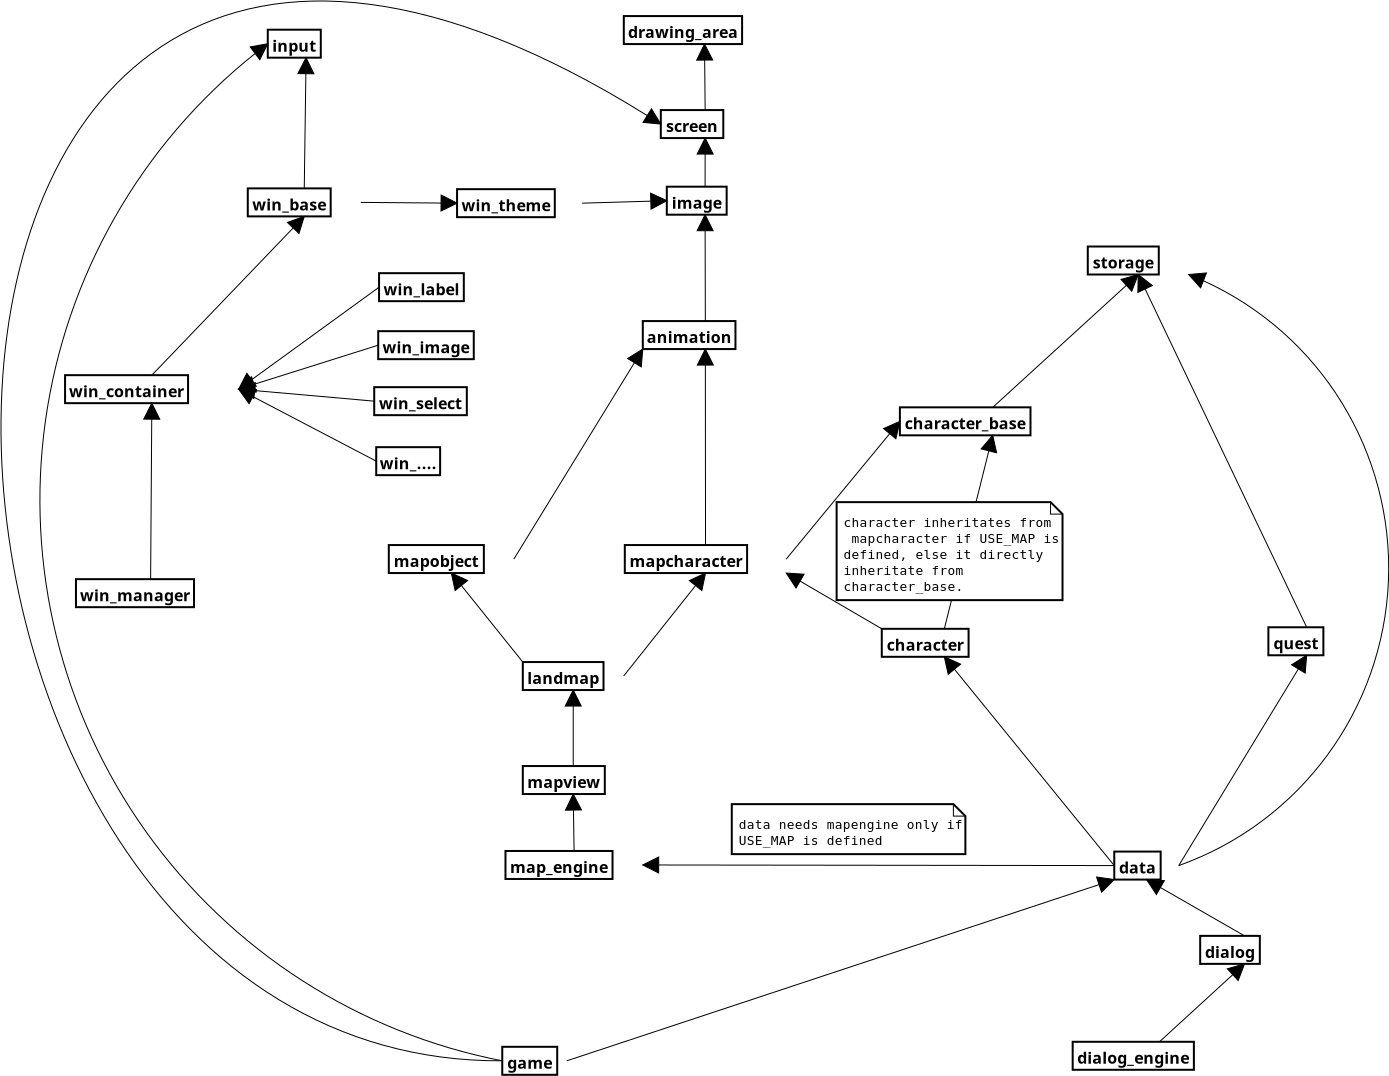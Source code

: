 <?xml version="1.0"?>
<diagram xmlns:dia="http://www.lysator.liu.se/~alla/dia/">
  <diagramdata>
    <attribute name="background">
      <color val="#ffffff"/>
    </attribute>
    <attribute name="paper">
      <composite type="paper">
        <attribute name="name">
          <string>#A4#</string>
        </attribute>
        <attribute name="tmargin">
          <real val="2.82"/>
        </attribute>
        <attribute name="bmargin">
          <real val="2.82"/>
        </attribute>
        <attribute name="lmargin">
          <real val="2.82"/>
        </attribute>
        <attribute name="rmargin">
          <real val="2.82"/>
        </attribute>
        <attribute name="is_portrait">
          <boolean val="true"/>
        </attribute>
        <attribute name="scaling">
          <real val="1"/>
        </attribute>
        <attribute name="fitto">
          <boolean val="false"/>
        </attribute>
      </composite>
    </attribute>
    <attribute name="grid">
      <composite type="grid">
        <attribute name="width_x">
          <real val="1"/>
        </attribute>
        <attribute name="width_y">
          <real val="1"/>
        </attribute>
        <attribute name="visible_x">
          <int val="1"/>
        </attribute>
        <attribute name="visible_y">
          <int val="1"/>
        </attribute>
      </composite>
    </attribute>
    <attribute name="guides">
      <composite type="guides">
        <attribute name="hguides"/>
        <attribute name="vguides"/>
      </composite>
    </attribute>
  </diagramdata>
  <layer name="Background" visible="true">
    <object type="UML - Class" version="0" id="O0">
      <attribute name="obj_pos">
        <point val="12.65,-20"/>
      </attribute>
      <attribute name="obj_bb">
        <rectangle val="12.6,-20.05;16.53,-18.55"/>
      </attribute>
      <attribute name="elem_corner">
        <point val="12.65,-20"/>
      </attribute>
      <attribute name="elem_width">
        <real val="3.83"/>
      </attribute>
      <attribute name="elem_height">
        <real val="1.4"/>
      </attribute>
      <attribute name="name">
        <string>#image#</string>
      </attribute>
      <attribute name="stereotype">
        <string/>
      </attribute>
      <attribute name="abstract">
        <boolean val="false"/>
      </attribute>
      <attribute name="suppress_attributes">
        <boolean val="false"/>
      </attribute>
      <attribute name="suppress_operations">
        <boolean val="false"/>
      </attribute>
      <attribute name="visible_attributes">
        <boolean val="false"/>
      </attribute>
      <attribute name="visible_operations">
        <boolean val="false"/>
      </attribute>
      <attribute name="attributes"/>
      <attribute name="operations"/>
      <attribute name="template">
        <boolean val="false"/>
      </attribute>
      <attribute name="templates"/>
    </object>
    <object type="UML - Class" version="0" id="O1">
      <attribute name="obj_pos">
        <point val="10.5,-28.531"/>
      </attribute>
      <attribute name="obj_bb">
        <rectangle val="10.45,-28.581;18.622,-27.081"/>
      </attribute>
      <attribute name="elem_corner">
        <point val="10.5,-28.531"/>
      </attribute>
      <attribute name="elem_width">
        <real val="8.072"/>
      </attribute>
      <attribute name="elem_height">
        <real val="1.4"/>
      </attribute>
      <attribute name="name">
        <string>#drawing_area#</string>
      </attribute>
      <attribute name="stereotype">
        <string/>
      </attribute>
      <attribute name="abstract">
        <boolean val="false"/>
      </attribute>
      <attribute name="suppress_attributes">
        <boolean val="false"/>
      </attribute>
      <attribute name="suppress_operations">
        <boolean val="false"/>
      </attribute>
      <attribute name="visible_attributes">
        <boolean val="false"/>
      </attribute>
      <attribute name="visible_operations">
        <boolean val="false"/>
      </attribute>
      <attribute name="attributes"/>
      <attribute name="operations"/>
      <attribute name="template">
        <boolean val="false"/>
      </attribute>
      <attribute name="templates"/>
    </object>
    <object type="UML - Class" version="0" id="O2">
      <attribute name="obj_pos">
        <point val="12.35,-23.831"/>
      </attribute>
      <attribute name="obj_bb">
        <rectangle val="12.3,-23.881;16.836,-22.381"/>
      </attribute>
      <attribute name="elem_corner">
        <point val="12.35,-23.831"/>
      </attribute>
      <attribute name="elem_width">
        <real val="4.436"/>
      </attribute>
      <attribute name="elem_height">
        <real val="1.4"/>
      </attribute>
      <attribute name="name">
        <string>#screen#</string>
      </attribute>
      <attribute name="stereotype">
        <string/>
      </attribute>
      <attribute name="abstract">
        <boolean val="false"/>
      </attribute>
      <attribute name="suppress_attributes">
        <boolean val="false"/>
      </attribute>
      <attribute name="suppress_operations">
        <boolean val="false"/>
      </attribute>
      <attribute name="visible_attributes">
        <boolean val="false"/>
      </attribute>
      <attribute name="visible_operations">
        <boolean val="false"/>
      </attribute>
      <attribute name="attributes"/>
      <attribute name="operations"/>
      <attribute name="template">
        <boolean val="false"/>
      </attribute>
      <attribute name="templates"/>
    </object>
    <object type="UML - Class" version="0" id="O3">
      <attribute name="obj_pos">
        <point val="11.45,-13.281"/>
      </attribute>
      <attribute name="obj_bb">
        <rectangle val="11.4,-13.331;17.754,-11.831"/>
      </attribute>
      <attribute name="elem_corner">
        <point val="11.45,-13.281"/>
      </attribute>
      <attribute name="elem_width">
        <real val="6.254"/>
      </attribute>
      <attribute name="elem_height">
        <real val="1.4"/>
      </attribute>
      <attribute name="name">
        <string>#animation#</string>
      </attribute>
      <attribute name="stereotype">
        <string/>
      </attribute>
      <attribute name="abstract">
        <boolean val="false"/>
      </attribute>
      <attribute name="suppress_attributes">
        <boolean val="false"/>
      </attribute>
      <attribute name="suppress_operations">
        <boolean val="false"/>
      </attribute>
      <attribute name="visible_attributes">
        <boolean val="false"/>
      </attribute>
      <attribute name="visible_operations">
        <boolean val="false"/>
      </attribute>
      <attribute name="attributes"/>
      <attribute name="operations"/>
      <attribute name="template">
        <boolean val="false"/>
      </attribute>
      <attribute name="templates"/>
    </object>
    <object type="UML - Class" version="0" id="O4">
      <attribute name="obj_pos">
        <point val="-1.25,-2.082"/>
      </attribute>
      <attribute name="obj_bb">
        <rectangle val="-1.3,-2.132;5.054,-0.632"/>
      </attribute>
      <attribute name="elem_corner">
        <point val="-1.25,-2.082"/>
      </attribute>
      <attribute name="elem_width">
        <real val="6.254"/>
      </attribute>
      <attribute name="elem_height">
        <real val="1.4"/>
      </attribute>
      <attribute name="name">
        <string>#mapobject#</string>
      </attribute>
      <attribute name="stereotype">
        <string/>
      </attribute>
      <attribute name="abstract">
        <boolean val="false"/>
      </attribute>
      <attribute name="suppress_attributes">
        <boolean val="true"/>
      </attribute>
      <attribute name="suppress_operations">
        <boolean val="true"/>
      </attribute>
      <attribute name="visible_attributes">
        <boolean val="false"/>
      </attribute>
      <attribute name="visible_operations">
        <boolean val="false"/>
      </attribute>
      <attribute name="attributes"/>
      <attribute name="operations"/>
      <attribute name="template">
        <boolean val="false"/>
      </attribute>
      <attribute name="templates"/>
    </object>
    <object type="UML - Class" version="0" id="O5">
      <attribute name="obj_pos">
        <point val="10.55,-2.082"/>
      </attribute>
      <attribute name="obj_bb">
        <rectangle val="10.5,-2.132;18.672,-0.632"/>
      </attribute>
      <attribute name="elem_corner">
        <point val="10.55,-2.082"/>
      </attribute>
      <attribute name="elem_width">
        <real val="8.072"/>
      </attribute>
      <attribute name="elem_height">
        <real val="1.4"/>
      </attribute>
      <attribute name="name">
        <string>#mapcharacter#</string>
      </attribute>
      <attribute name="stereotype">
        <string/>
      </attribute>
      <attribute name="abstract">
        <boolean val="false"/>
      </attribute>
      <attribute name="suppress_attributes">
        <boolean val="true"/>
      </attribute>
      <attribute name="suppress_operations">
        <boolean val="true"/>
      </attribute>
      <attribute name="visible_attributes">
        <boolean val="false"/>
      </attribute>
      <attribute name="visible_operations">
        <boolean val="false"/>
      </attribute>
      <attribute name="attributes"/>
      <attribute name="operations"/>
      <attribute name="template">
        <boolean val="false"/>
      </attribute>
      <attribute name="templates"/>
    </object>
    <object type="UML - Class" version="0" id="O6">
      <attribute name="obj_pos">
        <point val="5.45,3.768"/>
      </attribute>
      <attribute name="obj_bb">
        <rectangle val="5.4,3.718;10.542,5.218"/>
      </attribute>
      <attribute name="elem_corner">
        <point val="5.45,3.768"/>
      </attribute>
      <attribute name="elem_width">
        <real val="5.042"/>
      </attribute>
      <attribute name="elem_height">
        <real val="1.4"/>
      </attribute>
      <attribute name="name">
        <string>#landmap#</string>
      </attribute>
      <attribute name="stereotype">
        <string/>
      </attribute>
      <attribute name="abstract">
        <boolean val="false"/>
      </attribute>
      <attribute name="suppress_attributes">
        <boolean val="false"/>
      </attribute>
      <attribute name="suppress_operations">
        <boolean val="false"/>
      </attribute>
      <attribute name="visible_attributes">
        <boolean val="false"/>
      </attribute>
      <attribute name="visible_operations">
        <boolean val="false"/>
      </attribute>
      <attribute name="attributes"/>
      <attribute name="operations"/>
      <attribute name="template">
        <boolean val="false"/>
      </attribute>
      <attribute name="templates"/>
    </object>
    <object type="UML - Class" version="0" id="O7">
      <attribute name="obj_pos">
        <point val="5.45,8.968"/>
      </attribute>
      <attribute name="obj_bb">
        <rectangle val="5.4,8.918;10.542,10.418"/>
      </attribute>
      <attribute name="elem_corner">
        <point val="5.45,8.968"/>
      </attribute>
      <attribute name="elem_width">
        <real val="5.042"/>
      </attribute>
      <attribute name="elem_height">
        <real val="1.4"/>
      </attribute>
      <attribute name="name">
        <string>#mapview#</string>
      </attribute>
      <attribute name="stereotype">
        <string/>
      </attribute>
      <attribute name="abstract">
        <boolean val="false"/>
      </attribute>
      <attribute name="suppress_attributes">
        <boolean val="false"/>
      </attribute>
      <attribute name="suppress_operations">
        <boolean val="false"/>
      </attribute>
      <attribute name="visible_attributes">
        <boolean val="false"/>
      </attribute>
      <attribute name="visible_operations">
        <boolean val="false"/>
      </attribute>
      <attribute name="attributes"/>
      <attribute name="operations"/>
      <attribute name="template">
        <boolean val="false"/>
      </attribute>
      <attribute name="templates"/>
    </object>
    <object type="UML - Class" version="0" id="O8">
      <attribute name="obj_pos">
        <point val="24.304,-8.968"/>
      </attribute>
      <attribute name="obj_bb">
        <rectangle val="24.254,-9.018;33.638,-7.518"/>
      </attribute>
      <attribute name="elem_corner">
        <point val="24.304,-8.968"/>
      </attribute>
      <attribute name="elem_width">
        <real val="9.284"/>
      </attribute>
      <attribute name="elem_height">
        <real val="1.4"/>
      </attribute>
      <attribute name="name">
        <string>#character_base#</string>
      </attribute>
      <attribute name="stereotype">
        <string/>
      </attribute>
      <attribute name="abstract">
        <boolean val="false"/>
      </attribute>
      <attribute name="suppress_attributes">
        <boolean val="false"/>
      </attribute>
      <attribute name="suppress_operations">
        <boolean val="false"/>
      </attribute>
      <attribute name="visible_attributes">
        <boolean val="false"/>
      </attribute>
      <attribute name="visible_operations">
        <boolean val="false"/>
      </attribute>
      <attribute name="attributes"/>
      <attribute name="operations"/>
      <attribute name="template">
        <boolean val="false"/>
      </attribute>
      <attribute name="templates"/>
    </object>
    <object type="Standard - Line" version="0" id="O9">
      <attribute name="obj_pos">
        <point val="14.568,-23.831"/>
      </attribute>
      <attribute name="obj_bb">
        <rectangle val="13.736,-27.931;15.368,-23.031"/>
      </attribute>
      <attribute name="conn_endpoints">
        <point val="14.568,-23.831"/>
        <point val="14.536,-27.131"/>
      </attribute>
      <attribute name="numcp">
        <int val="1"/>
      </attribute>
      <attribute name="line_width">
        <real val="0"/>
      </attribute>
      <attribute name="end_arrow">
        <enum val="3"/>
      </attribute>
      <attribute name="end_arrow_length">
        <real val="0.8"/>
      </attribute>
      <attribute name="end_arrow_width">
        <real val="0.8"/>
      </attribute>
      <connections>
        <connection handle="0" to="O2" connection="1"/>
        <connection handle="1" to="O1" connection="6"/>
      </connections>
    </object>
    <object type="Standard - Line" version="0" id="O10">
      <attribute name="obj_pos">
        <point val="14.565,-20"/>
      </attribute>
      <attribute name="obj_bb">
        <rectangle val="13.765,-23.231;15.368,-19.2"/>
      </attribute>
      <attribute name="conn_endpoints">
        <point val="14.565,-20"/>
        <point val="14.568,-22.431"/>
      </attribute>
      <attribute name="numcp">
        <int val="1"/>
      </attribute>
      <attribute name="line_width">
        <real val="0"/>
      </attribute>
      <attribute name="end_arrow">
        <enum val="3"/>
      </attribute>
      <attribute name="end_arrow_length">
        <real val="0.8"/>
      </attribute>
      <attribute name="end_arrow_width">
        <real val="0.8"/>
      </attribute>
      <connections>
        <connection handle="0" to="O0" connection="1"/>
        <connection handle="1" to="O2" connection="6"/>
      </connections>
    </object>
    <object type="Standard - Line" version="0" id="O11">
      <attribute name="obj_pos">
        <point val="14.577,-13.281"/>
      </attribute>
      <attribute name="obj_bb">
        <rectangle val="13.765,-19.4;15.377,-12.481"/>
      </attribute>
      <attribute name="conn_endpoints">
        <point val="14.577,-13.281"/>
        <point val="14.565,-18.6"/>
      </attribute>
      <attribute name="numcp">
        <int val="1"/>
      </attribute>
      <attribute name="line_width">
        <real val="0"/>
      </attribute>
      <attribute name="end_arrow">
        <enum val="3"/>
      </attribute>
      <attribute name="end_arrow_length">
        <real val="0.8"/>
      </attribute>
      <attribute name="end_arrow_width">
        <real val="0.8"/>
      </attribute>
      <connections>
        <connection handle="0" to="O3" connection="1"/>
        <connection handle="1" to="O0" connection="6"/>
      </connections>
    </object>
    <object type="Standard - Line" version="0" id="O12">
      <attribute name="obj_pos">
        <point val="5.004,-1.382"/>
      </attribute>
      <attribute name="obj_bb">
        <rectangle val="4.204,-12.681;12.25,-0.582"/>
      </attribute>
      <attribute name="conn_endpoints">
        <point val="5.004,-1.382"/>
        <point val="11.45,-11.881"/>
      </attribute>
      <attribute name="numcp">
        <int val="1"/>
      </attribute>
      <attribute name="line_width">
        <real val="0"/>
      </attribute>
      <attribute name="end_arrow">
        <enum val="3"/>
      </attribute>
      <attribute name="end_arrow_length">
        <real val="0.8"/>
      </attribute>
      <attribute name="end_arrow_width">
        <real val="0.8"/>
      </attribute>
      <connections>
        <connection handle="0" to="O4" connection="4"/>
        <connection handle="1" to="O3" connection="5"/>
      </connections>
    </object>
    <object type="Standard - Line" version="0" id="O13">
      <attribute name="obj_pos">
        <point val="14.586,-2.082"/>
      </attribute>
      <attribute name="obj_bb">
        <rectangle val="13.777,-12.681;15.386,-1.282"/>
      </attribute>
      <attribute name="conn_endpoints">
        <point val="14.586,-2.082"/>
        <point val="14.577,-11.881"/>
      </attribute>
      <attribute name="numcp">
        <int val="1"/>
      </attribute>
      <attribute name="line_width">
        <real val="0"/>
      </attribute>
      <attribute name="end_arrow">
        <enum val="3"/>
      </attribute>
      <attribute name="end_arrow_length">
        <real val="0.8"/>
      </attribute>
      <attribute name="end_arrow_width">
        <real val="0.8"/>
      </attribute>
      <connections>
        <connection handle="0" to="O5" connection="1"/>
        <connection handle="1" to="O3" connection="6"/>
      </connections>
    </object>
    <object type="Standard - Line" version="0" id="O14">
      <attribute name="obj_pos">
        <point val="5.45,3.768"/>
      </attribute>
      <attribute name="obj_bb">
        <rectangle val="1.077,-1.482;6.25,4.568"/>
      </attribute>
      <attribute name="conn_endpoints">
        <point val="5.45,3.768"/>
        <point val="1.877,-0.682"/>
      </attribute>
      <attribute name="numcp">
        <int val="1"/>
      </attribute>
      <attribute name="line_width">
        <real val="0"/>
      </attribute>
      <attribute name="end_arrow">
        <enum val="3"/>
      </attribute>
      <attribute name="end_arrow_length">
        <real val="0.8"/>
      </attribute>
      <attribute name="end_arrow_width">
        <real val="0.8"/>
      </attribute>
      <connections>
        <connection handle="0" to="O6" connection="0"/>
        <connection handle="1" to="O4" connection="6"/>
      </connections>
    </object>
    <object type="Standard - Line" version="0" id="O15">
      <attribute name="obj_pos">
        <point val="18.622,-1.382"/>
      </attribute>
      <attribute name="obj_bb">
        <rectangle val="17.822,-9.068;25.104,-0.582"/>
      </attribute>
      <attribute name="conn_endpoints">
        <point val="18.622,-1.382"/>
        <point val="24.304,-8.268"/>
      </attribute>
      <attribute name="numcp">
        <int val="1"/>
      </attribute>
      <attribute name="line_width">
        <real val="0"/>
      </attribute>
      <attribute name="end_arrow">
        <enum val="3"/>
      </attribute>
      <attribute name="end_arrow_length">
        <real val="0.8"/>
      </attribute>
      <attribute name="end_arrow_width">
        <real val="0.8"/>
      </attribute>
      <connections>
        <connection handle="0" to="O5" connection="4"/>
        <connection handle="1" to="O8" connection="3"/>
      </connections>
    </object>
    <object type="Standard - Line" version="0" id="O16">
      <attribute name="obj_pos">
        <point val="10.492,4.468"/>
      </attribute>
      <attribute name="obj_bb">
        <rectangle val="9.692,-1.482;15.386,5.268"/>
      </attribute>
      <attribute name="conn_endpoints">
        <point val="10.492,4.468"/>
        <point val="14.586,-0.682"/>
      </attribute>
      <attribute name="numcp">
        <int val="1"/>
      </attribute>
      <attribute name="line_width">
        <real val="0"/>
      </attribute>
      <attribute name="end_arrow">
        <enum val="3"/>
      </attribute>
      <attribute name="end_arrow_length">
        <real val="0.8"/>
      </attribute>
      <attribute name="end_arrow_width">
        <real val="0.8"/>
      </attribute>
      <connections>
        <connection handle="0" to="O6" connection="4"/>
        <connection handle="1" to="O5" connection="6"/>
      </connections>
    </object>
    <object type="Standard - Line" version="0" id="O17">
      <attribute name="obj_pos">
        <point val="7.971,8.968"/>
      </attribute>
      <attribute name="obj_bb">
        <rectangle val="7.171,4.368;8.771,9.768"/>
      </attribute>
      <attribute name="conn_endpoints">
        <point val="7.971,8.968"/>
        <point val="7.971,5.168"/>
      </attribute>
      <attribute name="numcp">
        <int val="1"/>
      </attribute>
      <attribute name="line_width">
        <real val="0"/>
      </attribute>
      <attribute name="end_arrow">
        <enum val="3"/>
      </attribute>
      <attribute name="end_arrow_length">
        <real val="0.8"/>
      </attribute>
      <attribute name="end_arrow_width">
        <real val="0.8"/>
      </attribute>
      <connections>
        <connection handle="0" to="O7" connection="1"/>
        <connection handle="1" to="O6" connection="6"/>
      </connections>
    </object>
    <object type="UML - Class" version="0" id="O18">
      <attribute name="obj_pos">
        <point val="23.399,2.106"/>
      </attribute>
      <attribute name="obj_bb">
        <rectangle val="23.349,2.056;29.703,3.556"/>
      </attribute>
      <attribute name="elem_corner">
        <point val="23.399,2.106"/>
      </attribute>
      <attribute name="elem_width">
        <real val="6.254"/>
      </attribute>
      <attribute name="elem_height">
        <real val="1.4"/>
      </attribute>
      <attribute name="name">
        <string>#character#</string>
      </attribute>
      <attribute name="stereotype">
        <string/>
      </attribute>
      <attribute name="abstract">
        <boolean val="false"/>
      </attribute>
      <attribute name="suppress_attributes">
        <boolean val="false"/>
      </attribute>
      <attribute name="suppress_operations">
        <boolean val="false"/>
      </attribute>
      <attribute name="visible_attributes">
        <boolean val="false"/>
      </attribute>
      <attribute name="visible_operations">
        <boolean val="false"/>
      </attribute>
      <attribute name="attributes"/>
      <attribute name="operations"/>
      <attribute name="template">
        <boolean val="false"/>
      </attribute>
      <attribute name="templates"/>
    </object>
    <object type="Standard - Line" version="0" id="O19">
      <attribute name="obj_pos">
        <point val="23.399,2.106"/>
      </attribute>
      <attribute name="obj_bb">
        <rectangle val="17.822,-1.482;24.199,2.906"/>
      </attribute>
      <attribute name="conn_endpoints">
        <point val="23.399,2.106"/>
        <point val="18.622,-0.682"/>
      </attribute>
      <attribute name="numcp">
        <int val="1"/>
      </attribute>
      <attribute name="line_width">
        <real val="0"/>
      </attribute>
      <attribute name="end_arrow">
        <enum val="3"/>
      </attribute>
      <attribute name="end_arrow_length">
        <real val="0.8"/>
      </attribute>
      <attribute name="end_arrow_width">
        <real val="0.8"/>
      </attribute>
      <connections>
        <connection handle="0" to="O18" connection="0"/>
        <connection handle="1" to="O5" connection="7"/>
      </connections>
    </object>
    <object type="UML - Class" version="0" id="O20">
      <attribute name="obj_pos">
        <point val="33.699,-17.009"/>
      </attribute>
      <attribute name="obj_bb">
        <rectangle val="33.649,-17.058;38.791,-15.559"/>
      </attribute>
      <attribute name="elem_corner">
        <point val="33.699,-17.009"/>
      </attribute>
      <attribute name="elem_width">
        <real val="5.042"/>
      </attribute>
      <attribute name="elem_height">
        <real val="1.4"/>
      </attribute>
      <attribute name="name">
        <string>#storage#</string>
      </attribute>
      <attribute name="stereotype">
        <string/>
      </attribute>
      <attribute name="abstract">
        <boolean val="false"/>
      </attribute>
      <attribute name="suppress_attributes">
        <boolean val="false"/>
      </attribute>
      <attribute name="suppress_operations">
        <boolean val="false"/>
      </attribute>
      <attribute name="visible_attributes">
        <boolean val="false"/>
      </attribute>
      <attribute name="visible_operations">
        <boolean val="false"/>
      </attribute>
      <attribute name="attributes"/>
      <attribute name="operations"/>
      <attribute name="template">
        <boolean val="false"/>
      </attribute>
      <attribute name="templates"/>
    </object>
    <object type="Standard - Line" version="0" id="O21">
      <attribute name="obj_pos">
        <point val="28.946,-8.968"/>
      </attribute>
      <attribute name="obj_bb">
        <rectangle val="28.146,-16.409;37.02,-8.168"/>
      </attribute>
      <attribute name="conn_endpoints">
        <point val="28.946,-8.968"/>
        <point val="36.22,-15.608"/>
      </attribute>
      <attribute name="numcp">
        <int val="1"/>
      </attribute>
      <attribute name="line_width">
        <real val="0"/>
      </attribute>
      <attribute name="end_arrow">
        <enum val="3"/>
      </attribute>
      <attribute name="end_arrow_length">
        <real val="0.8"/>
      </attribute>
      <attribute name="end_arrow_width">
        <real val="0.8"/>
      </attribute>
      <connections>
        <connection handle="0" to="O8" connection="1"/>
        <connection handle="1" to="O20" connection="6"/>
      </connections>
    </object>
    <object type="UML - Class" version="0" id="O22">
      <attribute name="obj_pos">
        <point val="-8.301,-19.915"/>
      </attribute>
      <attribute name="obj_bb">
        <rectangle val="-8.351,-19.965;-2.603,-18.465"/>
      </attribute>
      <attribute name="elem_corner">
        <point val="-8.301,-19.915"/>
      </attribute>
      <attribute name="elem_width">
        <real val="5.648"/>
      </attribute>
      <attribute name="elem_height">
        <real val="1.4"/>
      </attribute>
      <attribute name="name">
        <string>#win_base#</string>
      </attribute>
      <attribute name="stereotype">
        <string/>
      </attribute>
      <attribute name="abstract">
        <boolean val="false"/>
      </attribute>
      <attribute name="suppress_attributes">
        <boolean val="false"/>
      </attribute>
      <attribute name="suppress_operations">
        <boolean val="false"/>
      </attribute>
      <attribute name="visible_attributes">
        <boolean val="false"/>
      </attribute>
      <attribute name="visible_operations">
        <boolean val="false"/>
      </attribute>
      <attribute name="attributes"/>
      <attribute name="operations"/>
      <attribute name="template">
        <boolean val="false"/>
      </attribute>
      <attribute name="templates"/>
    </object>
    <object type="Standard - Line" version="0" id="O23">
      <attribute name="obj_pos">
        <point val="-2.653,-19.215"/>
      </attribute>
      <attribute name="obj_bb">
        <rectangle val="-3.453,-20.015;2.963,-18.376"/>
      </attribute>
      <attribute name="conn_endpoints">
        <point val="-2.653,-19.215"/>
        <point val="2.163,-19.176"/>
      </attribute>
      <attribute name="numcp">
        <int val="1"/>
      </attribute>
      <attribute name="line_width">
        <real val="0"/>
      </attribute>
      <attribute name="end_arrow">
        <enum val="3"/>
      </attribute>
      <attribute name="end_arrow_length">
        <real val="0.8"/>
      </attribute>
      <attribute name="end_arrow_width">
        <real val="0.8"/>
      </attribute>
      <connections>
        <connection handle="0" to="O22" connection="4"/>
        <connection handle="1" to="O26" connection="3"/>
      </connections>
    </object>
    <object type="UML - Class" version="0" id="O24">
      <attribute name="obj_pos">
        <point val="-7.301,-27.85"/>
      </attribute>
      <attribute name="obj_bb">
        <rectangle val="-7.351,-27.9;-3.421,-26.4"/>
      </attribute>
      <attribute name="elem_corner">
        <point val="-7.301,-27.85"/>
      </attribute>
      <attribute name="elem_width">
        <real val="3.83"/>
      </attribute>
      <attribute name="elem_height">
        <real val="1.4"/>
      </attribute>
      <attribute name="name">
        <string>#input#</string>
      </attribute>
      <attribute name="stereotype">
        <string/>
      </attribute>
      <attribute name="abstract">
        <boolean val="false"/>
      </attribute>
      <attribute name="suppress_attributes">
        <boolean val="false"/>
      </attribute>
      <attribute name="suppress_operations">
        <boolean val="false"/>
      </attribute>
      <attribute name="visible_attributes">
        <boolean val="false"/>
      </attribute>
      <attribute name="visible_operations">
        <boolean val="false"/>
      </attribute>
      <attribute name="attributes"/>
      <attribute name="operations"/>
      <attribute name="template">
        <boolean val="false"/>
      </attribute>
      <attribute name="templates"/>
    </object>
    <object type="Standard - Line" version="0" id="O25">
      <attribute name="obj_pos">
        <point val="-5.477,-19.915"/>
      </attribute>
      <attribute name="obj_bb">
        <rectangle val="-6.277,-27.25;-4.586,-19.115"/>
      </attribute>
      <attribute name="conn_endpoints">
        <point val="-5.477,-19.915"/>
        <point val="-5.386,-26.45"/>
      </attribute>
      <attribute name="numcp">
        <int val="1"/>
      </attribute>
      <attribute name="line_width">
        <real val="0"/>
      </attribute>
      <attribute name="end_arrow">
        <enum val="3"/>
      </attribute>
      <attribute name="end_arrow_length">
        <real val="0.8"/>
      </attribute>
      <attribute name="end_arrow_width">
        <real val="0.8"/>
      </attribute>
      <connections>
        <connection handle="0" to="O22" connection="1"/>
        <connection handle="1" to="O24" connection="6"/>
      </connections>
    </object>
    <object type="UML - Class" version="0" id="O26">
      <attribute name="obj_pos">
        <point val="2.163,-19.876"/>
      </attribute>
      <attribute name="obj_bb">
        <rectangle val="2.113,-19.926;8.467,-18.426"/>
      </attribute>
      <attribute name="elem_corner">
        <point val="2.163,-19.876"/>
      </attribute>
      <attribute name="elem_width">
        <real val="6.254"/>
      </attribute>
      <attribute name="elem_height">
        <real val="1.4"/>
      </attribute>
      <attribute name="name">
        <string>#win_theme#</string>
      </attribute>
      <attribute name="stereotype">
        <string/>
      </attribute>
      <attribute name="abstract">
        <boolean val="false"/>
      </attribute>
      <attribute name="suppress_attributes">
        <boolean val="false"/>
      </attribute>
      <attribute name="suppress_operations">
        <boolean val="false"/>
      </attribute>
      <attribute name="visible_attributes">
        <boolean val="false"/>
      </attribute>
      <attribute name="visible_operations">
        <boolean val="false"/>
      </attribute>
      <attribute name="attributes"/>
      <attribute name="operations"/>
      <attribute name="template">
        <boolean val="false"/>
      </attribute>
      <attribute name="templates"/>
    </object>
    <object type="Standard - Line" version="0" id="O27">
      <attribute name="obj_pos">
        <point val="8.417,-19.176"/>
      </attribute>
      <attribute name="obj_bb">
        <rectangle val="7.617,-20.1;13.45,-18.376"/>
      </attribute>
      <attribute name="conn_endpoints">
        <point val="8.417,-19.176"/>
        <point val="12.65,-19.3"/>
      </attribute>
      <attribute name="numcp">
        <int val="1"/>
      </attribute>
      <attribute name="line_width">
        <real val="0"/>
      </attribute>
      <attribute name="end_arrow">
        <enum val="3"/>
      </attribute>
      <attribute name="end_arrow_length">
        <real val="0.8"/>
      </attribute>
      <attribute name="end_arrow_width">
        <real val="0.8"/>
      </attribute>
      <connections>
        <connection handle="0" to="O26" connection="4"/>
        <connection handle="1" to="O0" connection="3"/>
      </connections>
    </object>
    <object type="UML - Class" version="0" id="O28">
      <attribute name="obj_pos">
        <point val="-17.437,-10.576"/>
      </attribute>
      <attribute name="obj_bb">
        <rectangle val="-17.487,-10.626;-8.709,-9.126"/>
      </attribute>
      <attribute name="elem_corner">
        <point val="-17.437,-10.576"/>
      </attribute>
      <attribute name="elem_width">
        <real val="8.678"/>
      </attribute>
      <attribute name="elem_height">
        <real val="1.4"/>
      </attribute>
      <attribute name="name">
        <string>#win_container#</string>
      </attribute>
      <attribute name="stereotype">
        <string/>
      </attribute>
      <attribute name="abstract">
        <boolean val="false"/>
      </attribute>
      <attribute name="suppress_attributes">
        <boolean val="false"/>
      </attribute>
      <attribute name="suppress_operations">
        <boolean val="false"/>
      </attribute>
      <attribute name="visible_attributes">
        <boolean val="false"/>
      </attribute>
      <attribute name="visible_operations">
        <boolean val="false"/>
      </attribute>
      <attribute name="attributes"/>
      <attribute name="operations"/>
      <attribute name="template">
        <boolean val="false"/>
      </attribute>
      <attribute name="templates"/>
    </object>
    <object type="Standard - Line" version="0" id="O29">
      <attribute name="obj_pos">
        <point val="-13.098,-10.576"/>
      </attribute>
      <attribute name="obj_bb">
        <rectangle val="-13.898,-19.315;-4.677,-9.776"/>
      </attribute>
      <attribute name="conn_endpoints">
        <point val="-13.098,-10.576"/>
        <point val="-5.477,-18.515"/>
      </attribute>
      <attribute name="numcp">
        <int val="1"/>
      </attribute>
      <attribute name="line_width">
        <real val="0"/>
      </attribute>
      <attribute name="end_arrow">
        <enum val="3"/>
      </attribute>
      <attribute name="end_arrow_length">
        <real val="0.8"/>
      </attribute>
      <attribute name="end_arrow_width">
        <real val="0.8"/>
      </attribute>
      <connections>
        <connection handle="0" to="O28" connection="1"/>
        <connection handle="1" to="O22" connection="6"/>
      </connections>
    </object>
    <object type="UML - Class" version="0" id="O30">
      <attribute name="obj_pos">
        <point val="-1.737,-15.676"/>
      </attribute>
      <attribute name="obj_bb">
        <rectangle val="-1.787,-15.726;4.567,-14.226"/>
      </attribute>
      <attribute name="elem_corner">
        <point val="-1.737,-15.676"/>
      </attribute>
      <attribute name="elem_width">
        <real val="6.254"/>
      </attribute>
      <attribute name="elem_height">
        <real val="1.4"/>
      </attribute>
      <attribute name="name">
        <string>#win_label#</string>
      </attribute>
      <attribute name="stereotype">
        <string/>
      </attribute>
      <attribute name="abstract">
        <boolean val="false"/>
      </attribute>
      <attribute name="suppress_attributes">
        <boolean val="false"/>
      </attribute>
      <attribute name="suppress_operations">
        <boolean val="false"/>
      </attribute>
      <attribute name="visible_attributes">
        <boolean val="false"/>
      </attribute>
      <attribute name="visible_operations">
        <boolean val="false"/>
      </attribute>
      <attribute name="attributes"/>
      <attribute name="operations"/>
      <attribute name="template">
        <boolean val="false"/>
      </attribute>
      <attribute name="templates"/>
    </object>
    <object type="Standard - Line" version="0" id="O31">
      <attribute name="obj_pos">
        <point val="-1.737,-14.976"/>
      </attribute>
      <attribute name="obj_bb">
        <rectangle val="-9.559,-15.776;-0.937,-9.076"/>
      </attribute>
      <attribute name="conn_endpoints">
        <point val="-1.737,-14.976"/>
        <point val="-8.759,-9.876"/>
      </attribute>
      <attribute name="numcp">
        <int val="1"/>
      </attribute>
      <attribute name="line_width">
        <real val="0"/>
      </attribute>
      <attribute name="end_arrow">
        <enum val="3"/>
      </attribute>
      <attribute name="end_arrow_length">
        <real val="0.8"/>
      </attribute>
      <attribute name="end_arrow_width">
        <real val="0.8"/>
      </attribute>
      <connections>
        <connection handle="0" to="O30" connection="3"/>
        <connection handle="1" to="O28" connection="4"/>
      </connections>
    </object>
    <object type="UML - Class" version="0" id="O32">
      <attribute name="obj_pos">
        <point val="-1.779,-12.776"/>
      </attribute>
      <attribute name="obj_bb">
        <rectangle val="-1.829,-12.826;4.525,-11.326"/>
      </attribute>
      <attribute name="elem_corner">
        <point val="-1.779,-12.776"/>
      </attribute>
      <attribute name="elem_width">
        <real val="6.254"/>
      </attribute>
      <attribute name="elem_height">
        <real val="1.4"/>
      </attribute>
      <attribute name="name">
        <string>#win_image#</string>
      </attribute>
      <attribute name="stereotype">
        <string/>
      </attribute>
      <attribute name="abstract">
        <boolean val="false"/>
      </attribute>
      <attribute name="suppress_attributes">
        <boolean val="false"/>
      </attribute>
      <attribute name="suppress_operations">
        <boolean val="false"/>
      </attribute>
      <attribute name="visible_attributes">
        <boolean val="false"/>
      </attribute>
      <attribute name="visible_operations">
        <boolean val="false"/>
      </attribute>
      <attribute name="attributes"/>
      <attribute name="operations"/>
      <attribute name="template">
        <boolean val="false"/>
      </attribute>
      <attribute name="templates"/>
    </object>
    <object type="UML - Class" version="0" id="O33">
      <attribute name="obj_pos">
        <point val="-1.979,-9.976"/>
      </attribute>
      <attribute name="obj_bb">
        <rectangle val="-2.029,-10.026;4.931,-8.526"/>
      </attribute>
      <attribute name="elem_corner">
        <point val="-1.979,-9.976"/>
      </attribute>
      <attribute name="elem_width">
        <real val="6.86"/>
      </attribute>
      <attribute name="elem_height">
        <real val="1.4"/>
      </attribute>
      <attribute name="name">
        <string>#win_select#</string>
      </attribute>
      <attribute name="stereotype">
        <string/>
      </attribute>
      <attribute name="abstract">
        <boolean val="false"/>
      </attribute>
      <attribute name="suppress_attributes">
        <boolean val="false"/>
      </attribute>
      <attribute name="suppress_operations">
        <boolean val="false"/>
      </attribute>
      <attribute name="visible_attributes">
        <boolean val="false"/>
      </attribute>
      <attribute name="visible_operations">
        <boolean val="false"/>
      </attribute>
      <attribute name="attributes"/>
      <attribute name="operations"/>
      <attribute name="template">
        <boolean val="false"/>
      </attribute>
      <attribute name="templates"/>
    </object>
    <object type="UML - Class" version="0" id="O34">
      <attribute name="obj_pos">
        <point val="-1.879,-6.976"/>
      </attribute>
      <attribute name="obj_bb">
        <rectangle val="-1.929,-7.026;3.819,-5.526"/>
      </attribute>
      <attribute name="elem_corner">
        <point val="-1.879,-6.976"/>
      </attribute>
      <attribute name="elem_width">
        <real val="5.648"/>
      </attribute>
      <attribute name="elem_height">
        <real val="1.4"/>
      </attribute>
      <attribute name="name">
        <string>#win_....#</string>
      </attribute>
      <attribute name="stereotype">
        <string/>
      </attribute>
      <attribute name="abstract">
        <boolean val="false"/>
      </attribute>
      <attribute name="suppress_attributes">
        <boolean val="false"/>
      </attribute>
      <attribute name="suppress_operations">
        <boolean val="false"/>
      </attribute>
      <attribute name="visible_attributes">
        <boolean val="false"/>
      </attribute>
      <attribute name="visible_operations">
        <boolean val="false"/>
      </attribute>
      <attribute name="attributes"/>
      <attribute name="operations"/>
      <attribute name="template">
        <boolean val="false"/>
      </attribute>
      <attribute name="templates"/>
    </object>
    <object type="Standard - Line" version="0" id="O35">
      <attribute name="obj_pos">
        <point val="-1.779,-12.076"/>
      </attribute>
      <attribute name="obj_bb">
        <rectangle val="-9.559,-12.876;-0.979,-9.076"/>
      </attribute>
      <attribute name="conn_endpoints">
        <point val="-1.779,-12.076"/>
        <point val="-8.759,-9.876"/>
      </attribute>
      <attribute name="numcp">
        <int val="1"/>
      </attribute>
      <attribute name="line_width">
        <real val="0"/>
      </attribute>
      <attribute name="end_arrow">
        <enum val="3"/>
      </attribute>
      <attribute name="end_arrow_length">
        <real val="0.8"/>
      </attribute>
      <attribute name="end_arrow_width">
        <real val="0.8"/>
      </attribute>
      <connections>
        <connection handle="0" to="O32" connection="3"/>
        <connection handle="1" to="O28" connection="4"/>
      </connections>
    </object>
    <object type="Standard - Line" version="0" id="O36">
      <attribute name="obj_pos">
        <point val="-1.979,-9.276"/>
      </attribute>
      <attribute name="obj_bb">
        <rectangle val="-9.559,-10.676;-1.179,-8.476"/>
      </attribute>
      <attribute name="conn_endpoints">
        <point val="-1.979,-9.276"/>
        <point val="-8.759,-9.876"/>
      </attribute>
      <attribute name="numcp">
        <int val="1"/>
      </attribute>
      <attribute name="line_width">
        <real val="0"/>
      </attribute>
      <attribute name="end_arrow">
        <enum val="3"/>
      </attribute>
      <attribute name="end_arrow_length">
        <real val="0.8"/>
      </attribute>
      <attribute name="end_arrow_width">
        <real val="0.8"/>
      </attribute>
      <connections>
        <connection handle="0" to="O33" connection="3"/>
        <connection handle="1" to="O28" connection="4"/>
      </connections>
    </object>
    <object type="Standard - Line" version="0" id="O37">
      <attribute name="obj_pos">
        <point val="-1.879,-6.276"/>
      </attribute>
      <attribute name="obj_bb">
        <rectangle val="-9.559,-10.676;-1.079,-5.476"/>
      </attribute>
      <attribute name="conn_endpoints">
        <point val="-1.879,-6.276"/>
        <point val="-8.759,-9.876"/>
      </attribute>
      <attribute name="numcp">
        <int val="1"/>
      </attribute>
      <attribute name="line_width">
        <real val="0"/>
      </attribute>
      <attribute name="end_arrow">
        <enum val="3"/>
      </attribute>
      <attribute name="end_arrow_length">
        <real val="0.8"/>
      </attribute>
      <attribute name="end_arrow_width">
        <real val="0.8"/>
      </attribute>
      <connections>
        <connection handle="0" to="O34" connection="3"/>
        <connection handle="1" to="O28" connection="4"/>
      </connections>
    </object>
    <object type="UML - Class" version="0" id="O38">
      <attribute name="obj_pos">
        <point val="-16.892,-0.376"/>
      </attribute>
      <attribute name="obj_bb">
        <rectangle val="-16.942,-0.426;-9.376,1.074"/>
      </attribute>
      <attribute name="elem_corner">
        <point val="-16.892,-0.376"/>
      </attribute>
      <attribute name="elem_width">
        <real val="7.466"/>
      </attribute>
      <attribute name="elem_height">
        <real val="1.4"/>
      </attribute>
      <attribute name="name">
        <string>#win_manager#</string>
      </attribute>
      <attribute name="stereotype">
        <string/>
      </attribute>
      <attribute name="abstract">
        <boolean val="false"/>
      </attribute>
      <attribute name="suppress_attributes">
        <boolean val="false"/>
      </attribute>
      <attribute name="suppress_operations">
        <boolean val="false"/>
      </attribute>
      <attribute name="visible_attributes">
        <boolean val="false"/>
      </attribute>
      <attribute name="visible_operations">
        <boolean val="false"/>
      </attribute>
      <attribute name="attributes"/>
      <attribute name="operations"/>
      <attribute name="template">
        <boolean val="false"/>
      </attribute>
      <attribute name="templates"/>
    </object>
    <object type="Standard - Line" version="0" id="O39">
      <attribute name="obj_pos">
        <point val="-13.159,-0.376"/>
      </attribute>
      <attribute name="obj_bb">
        <rectangle val="-13.959,-9.976;-12.298,0.424"/>
      </attribute>
      <attribute name="conn_endpoints">
        <point val="-13.159,-0.376"/>
        <point val="-13.098,-9.176"/>
      </attribute>
      <attribute name="numcp">
        <int val="1"/>
      </attribute>
      <attribute name="line_width">
        <real val="0"/>
      </attribute>
      <attribute name="end_arrow">
        <enum val="3"/>
      </attribute>
      <attribute name="end_arrow_length">
        <real val="0.8"/>
      </attribute>
      <attribute name="end_arrow_width">
        <real val="0.8"/>
      </attribute>
      <connections>
        <connection handle="0" to="O38" connection="1"/>
        <connection handle="1" to="O28" connection="6"/>
      </connections>
    </object>
    <object type="UML - Class" version="0" id="O40">
      <attribute name="obj_pos">
        <point val="4.584,13.214"/>
      </attribute>
      <attribute name="obj_bb">
        <rectangle val="4.534,13.164;11.494,14.664"/>
      </attribute>
      <attribute name="elem_corner">
        <point val="4.584,13.214"/>
      </attribute>
      <attribute name="elem_width">
        <real val="6.86"/>
      </attribute>
      <attribute name="elem_height">
        <real val="1.4"/>
      </attribute>
      <attribute name="name">
        <string>#map_engine#</string>
      </attribute>
      <attribute name="stereotype">
        <string/>
      </attribute>
      <attribute name="abstract">
        <boolean val="false"/>
      </attribute>
      <attribute name="suppress_attributes">
        <boolean val="false"/>
      </attribute>
      <attribute name="suppress_operations">
        <boolean val="false"/>
      </attribute>
      <attribute name="visible_attributes">
        <boolean val="false"/>
      </attribute>
      <attribute name="visible_operations">
        <boolean val="false"/>
      </attribute>
      <attribute name="attributes"/>
      <attribute name="operations"/>
      <attribute name="template">
        <boolean val="false"/>
      </attribute>
      <attribute name="templates"/>
    </object>
    <object type="Standard - Line" version="0" id="O41">
      <attribute name="obj_pos">
        <point val="8.014,13.214"/>
      </attribute>
      <attribute name="obj_bb">
        <rectangle val="7.171,9.568;8.814,14.014"/>
      </attribute>
      <attribute name="conn_endpoints">
        <point val="8.014,13.214"/>
        <point val="7.971,10.368"/>
      </attribute>
      <attribute name="numcp">
        <int val="1"/>
      </attribute>
      <attribute name="line_width">
        <real val="0"/>
      </attribute>
      <attribute name="end_arrow">
        <enum val="3"/>
      </attribute>
      <attribute name="end_arrow_length">
        <real val="0.8"/>
      </attribute>
      <attribute name="end_arrow_width">
        <real val="0.8"/>
      </attribute>
      <connections>
        <connection handle="0" to="O40" connection="1"/>
        <connection handle="1" to="O7" connection="6"/>
      </connections>
    </object>
    <object type="UML - Class" version="0" id="O42">
      <attribute name="obj_pos">
        <point val="42.729,2.029"/>
      </attribute>
      <attribute name="obj_bb">
        <rectangle val="42.679,1.979;46.609,3.479"/>
      </attribute>
      <attribute name="elem_corner">
        <point val="42.729,2.029"/>
      </attribute>
      <attribute name="elem_width">
        <real val="3.83"/>
      </attribute>
      <attribute name="elem_height">
        <real val="1.4"/>
      </attribute>
      <attribute name="name">
        <string>#quest#</string>
      </attribute>
      <attribute name="stereotype">
        <string/>
      </attribute>
      <attribute name="abstract">
        <boolean val="false"/>
      </attribute>
      <attribute name="suppress_attributes">
        <boolean val="false"/>
      </attribute>
      <attribute name="suppress_operations">
        <boolean val="false"/>
      </attribute>
      <attribute name="visible_attributes">
        <boolean val="false"/>
      </attribute>
      <attribute name="visible_operations">
        <boolean val="false"/>
      </attribute>
      <attribute name="attributes"/>
      <attribute name="operations"/>
      <attribute name="template">
        <boolean val="false"/>
      </attribute>
      <attribute name="templates"/>
    </object>
    <object type="Standard - Line" version="0" id="O43">
      <attribute name="obj_pos">
        <point val="44.644,2.029"/>
      </attribute>
      <attribute name="obj_bb">
        <rectangle val="35.42,-16.409;45.444,2.829"/>
      </attribute>
      <attribute name="conn_endpoints">
        <point val="44.644,2.029"/>
        <point val="36.22,-15.608"/>
      </attribute>
      <attribute name="numcp">
        <int val="1"/>
      </attribute>
      <attribute name="line_width">
        <real val="0"/>
      </attribute>
      <attribute name="end_arrow">
        <enum val="3"/>
      </attribute>
      <attribute name="end_arrow_length">
        <real val="0.8"/>
      </attribute>
      <attribute name="end_arrow_width">
        <real val="0.8"/>
      </attribute>
      <connections>
        <connection handle="0" to="O42" connection="1"/>
        <connection handle="1" to="O20" connection="6"/>
      </connections>
    </object>
    <object type="UML - Class" version="0" id="O44">
      <attribute name="obj_pos">
        <point val="39.319,17.459"/>
      </attribute>
      <attribute name="obj_bb">
        <rectangle val="39.269,17.409;43.805,18.909"/>
      </attribute>
      <attribute name="elem_corner">
        <point val="39.319,17.459"/>
      </attribute>
      <attribute name="elem_width">
        <real val="4.436"/>
      </attribute>
      <attribute name="elem_height">
        <real val="1.4"/>
      </attribute>
      <attribute name="name">
        <string>#dialog#</string>
      </attribute>
      <attribute name="stereotype">
        <string/>
      </attribute>
      <attribute name="abstract">
        <boolean val="false"/>
      </attribute>
      <attribute name="suppress_attributes">
        <boolean val="false"/>
      </attribute>
      <attribute name="suppress_operations">
        <boolean val="false"/>
      </attribute>
      <attribute name="visible_attributes">
        <boolean val="false"/>
      </attribute>
      <attribute name="visible_operations">
        <boolean val="false"/>
      </attribute>
      <attribute name="attributes"/>
      <attribute name="operations"/>
      <attribute name="template">
        <boolean val="false"/>
      </attribute>
      <attribute name="templates"/>
    </object>
    <object type="UML - Class" version="0" id="O45">
      <attribute name="obj_pos">
        <point val="35.023,13.244"/>
      </attribute>
      <attribute name="obj_bb">
        <rectangle val="34.973,13.194;38.297,14.694"/>
      </attribute>
      <attribute name="elem_corner">
        <point val="35.023,13.244"/>
      </attribute>
      <attribute name="elem_width">
        <real val="3.224"/>
      </attribute>
      <attribute name="elem_height">
        <real val="1.4"/>
      </attribute>
      <attribute name="name">
        <string>#data#</string>
      </attribute>
      <attribute name="stereotype">
        <string/>
      </attribute>
      <attribute name="abstract">
        <boolean val="false"/>
      </attribute>
      <attribute name="suppress_attributes">
        <boolean val="false"/>
      </attribute>
      <attribute name="suppress_operations">
        <boolean val="false"/>
      </attribute>
      <attribute name="visible_attributes">
        <boolean val="false"/>
      </attribute>
      <attribute name="visible_operations">
        <boolean val="false"/>
      </attribute>
      <attribute name="attributes"/>
      <attribute name="operations"/>
      <attribute name="template">
        <boolean val="false"/>
      </attribute>
      <attribute name="templates"/>
    </object>
    <object type="Standard - Line" version="0" id="O46">
      <attribute name="obj_pos">
        <point val="35.023,13.944"/>
      </attribute>
      <attribute name="obj_bb">
        <rectangle val="25.726,2.706;35.823,14.744"/>
      </attribute>
      <attribute name="conn_endpoints">
        <point val="35.023,13.944"/>
        <point val="26.526,3.506"/>
      </attribute>
      <attribute name="numcp">
        <int val="1"/>
      </attribute>
      <attribute name="line_width">
        <real val="0"/>
      </attribute>
      <attribute name="end_arrow">
        <enum val="3"/>
      </attribute>
      <attribute name="end_arrow_length">
        <real val="0.8"/>
      </attribute>
      <attribute name="end_arrow_width">
        <real val="0.8"/>
      </attribute>
      <connections>
        <connection handle="0" to="O45" connection="3"/>
        <connection handle="1" to="O18" connection="6"/>
      </connections>
    </object>
    <object type="Standard - Line" version="0" id="O47">
      <attribute name="obj_pos">
        <point val="41.537,17.459"/>
      </attribute>
      <attribute name="obj_bb">
        <rectangle val="35.835,13.844;42.337,18.259"/>
      </attribute>
      <attribute name="conn_endpoints">
        <point val="41.537,17.459"/>
        <point val="36.635,14.644"/>
      </attribute>
      <attribute name="numcp">
        <int val="1"/>
      </attribute>
      <attribute name="line_width">
        <real val="0"/>
      </attribute>
      <attribute name="end_arrow">
        <enum val="3"/>
      </attribute>
      <attribute name="end_arrow_length">
        <real val="0.8"/>
      </attribute>
      <attribute name="end_arrow_width">
        <real val="0.8"/>
      </attribute>
      <connections>
        <connection handle="0" to="O44" connection="1"/>
        <connection handle="1" to="O45" connection="6"/>
      </connections>
    </object>
    <object type="Standard - Line" version="0" id="O48">
      <attribute name="obj_pos">
        <point val="35.023,13.944"/>
      </attribute>
      <attribute name="obj_bb">
        <rectangle val="10.644,13.114;35.823,14.744"/>
      </attribute>
      <attribute name="conn_endpoints">
        <point val="35.023,13.944"/>
        <point val="11.444,13.914"/>
      </attribute>
      <attribute name="numcp">
        <int val="1"/>
      </attribute>
      <attribute name="line_width">
        <real val="0"/>
      </attribute>
      <attribute name="end_arrow">
        <enum val="3"/>
      </attribute>
      <attribute name="end_arrow_length">
        <real val="0.8"/>
      </attribute>
      <attribute name="end_arrow_width">
        <real val="0.8"/>
      </attribute>
      <connections>
        <connection handle="0" to="O45" connection="3"/>
        <connection handle="1" to="O40" connection="4"/>
      </connections>
    </object>
    <object type="Standard - Line" version="0" id="O49">
      <attribute name="obj_pos">
        <point val="38.247,13.944"/>
      </attribute>
      <attribute name="obj_bb">
        <rectangle val="37.447,2.629;45.444,14.744"/>
      </attribute>
      <attribute name="conn_endpoints">
        <point val="38.247,13.944"/>
        <point val="44.644,3.429"/>
      </attribute>
      <attribute name="numcp">
        <int val="1"/>
      </attribute>
      <attribute name="line_width">
        <real val="0"/>
      </attribute>
      <attribute name="end_arrow">
        <enum val="3"/>
      </attribute>
      <attribute name="end_arrow_length">
        <real val="0.8"/>
      </attribute>
      <attribute name="end_arrow_width">
        <real val="0.8"/>
      </attribute>
      <connections>
        <connection handle="0" to="O45" connection="4"/>
        <connection handle="1" to="O42" connection="6"/>
      </connections>
    </object>
    <object type="UML - Class" version="0" id="O50">
      <attribute name="obj_pos">
        <point val="4.423,23.006"/>
      </attribute>
      <attribute name="obj_bb">
        <rectangle val="4.373,22.956;7.697,24.456"/>
      </attribute>
      <attribute name="elem_corner">
        <point val="4.423,23.006"/>
      </attribute>
      <attribute name="elem_width">
        <real val="3.224"/>
      </attribute>
      <attribute name="elem_height">
        <real val="1.4"/>
      </attribute>
      <attribute name="name">
        <string>#game#</string>
      </attribute>
      <attribute name="stereotype">
        <string/>
      </attribute>
      <attribute name="abstract">
        <boolean val="false"/>
      </attribute>
      <attribute name="suppress_attributes">
        <boolean val="false"/>
      </attribute>
      <attribute name="suppress_operations">
        <boolean val="false"/>
      </attribute>
      <attribute name="visible_attributes">
        <boolean val="false"/>
      </attribute>
      <attribute name="visible_operations">
        <boolean val="false"/>
      </attribute>
      <attribute name="attributes"/>
      <attribute name="operations"/>
      <attribute name="template">
        <boolean val="false"/>
      </attribute>
      <attribute name="templates"/>
    </object>
    <object type="Standard - Arc" version="0" id="O51">
      <attribute name="obj_pos">
        <point val="38.247,13.944"/>
      </attribute>
      <attribute name="obj_bb">
        <rectangle val="37.447,-16.409;49.544,14.744"/>
      </attribute>
      <attribute name="conn_endpoints">
        <point val="38.247,13.944"/>
        <point val="38.741,-15.608"/>
      </attribute>
      <attribute name="curve_distance">
        <real val="10.249"/>
      </attribute>
      <attribute name="line_width">
        <real val="0"/>
      </attribute>
      <attribute name="end_arrow">
        <enum val="3"/>
      </attribute>
      <attribute name="end_arrow_length">
        <real val="0.8"/>
      </attribute>
      <attribute name="end_arrow_width">
        <real val="0.8"/>
      </attribute>
      <connections>
        <connection handle="0" to="O45" connection="4"/>
        <connection handle="1" to="O20" connection="7"/>
      </connections>
    </object>
    <object type="Standard - Line" version="0" id="O52">
      <attribute name="obj_pos">
        <point val="26.526,2.106"/>
      </attribute>
      <attribute name="obj_bb">
        <rectangle val="25.726,-8.368;29.746,2.906"/>
      </attribute>
      <attribute name="conn_endpoints">
        <point val="26.526,2.106"/>
        <point val="28.946,-7.568"/>
      </attribute>
      <attribute name="numcp">
        <int val="1"/>
      </attribute>
      <attribute name="line_width">
        <real val="0"/>
      </attribute>
      <attribute name="end_arrow">
        <enum val="3"/>
      </attribute>
      <attribute name="end_arrow_length">
        <real val="0.8"/>
      </attribute>
      <attribute name="end_arrow_width">
        <real val="0.8"/>
      </attribute>
      <connections>
        <connection handle="0" to="O18" connection="1"/>
        <connection handle="1" to="O8" connection="6"/>
      </connections>
    </object>
    <object type="UML - Note" version="0" id="O53">
      <attribute name="obj_pos">
        <point val="21.141,-4.229"/>
      </attribute>
      <attribute name="obj_bb">
        <rectangle val="21.091,-4.279;35.381,0.721"/>
      </attribute>
      <attribute name="elem_corner">
        <point val="21.141,-4.229"/>
      </attribute>
      <attribute name="elem_width">
        <real val="14.19"/>
      </attribute>
      <attribute name="elem_height">
        <real val="4.9"/>
      </attribute>
      <attribute name="text">
        <composite type="text">
          <attribute name="string">
            <string>#character inheritates from
 mapcharacter if USE_MAP is
defined, else it directly
inheritate from 
character_base.#</string>
          </attribute>
          <attribute name="font">
            <font name="Courier"/>
          </attribute>
          <attribute name="height">
            <real val="0.8"/>
          </attribute>
          <attribute name="pos">
            <point val="21.491,-2.984"/>
          </attribute>
          <attribute name="color">
            <color val="#000000"/>
          </attribute>
          <attribute name="alignment">
            <enum val="0"/>
          </attribute>
        </composite>
      </attribute>
    </object>
    <object type="UML - Note" version="0" id="O54">
      <attribute name="obj_pos">
        <point val="15.899,10.871"/>
      </attribute>
      <attribute name="obj_bb">
        <rectangle val="15.849,10.821;30.624,13.421"/>
      </attribute>
      <attribute name="elem_corner">
        <point val="15.899,10.871"/>
      </attribute>
      <attribute name="elem_width">
        <real val="14.674"/>
      </attribute>
      <attribute name="elem_height">
        <real val="2.5"/>
      </attribute>
      <attribute name="text">
        <composite type="text">
          <attribute name="string">
            <string>#data needs mapengine only if
USE_MAP is defined#</string>
          </attribute>
          <attribute name="font">
            <font name="Courier"/>
          </attribute>
          <attribute name="height">
            <real val="0.8"/>
          </attribute>
          <attribute name="pos">
            <point val="16.249,12.116"/>
          </attribute>
          <attribute name="color">
            <color val="#000000"/>
          </attribute>
          <attribute name="alignment">
            <enum val="0"/>
          </attribute>
        </composite>
      </attribute>
    </object>
    <object type="UML - Class" version="0" id="O55">
      <attribute name="obj_pos">
        <point val="32.944,22.755"/>
      </attribute>
      <attribute name="obj_bb">
        <rectangle val="32.894,22.704;41.672,24.204"/>
      </attribute>
      <attribute name="elem_corner">
        <point val="32.944,22.755"/>
      </attribute>
      <attribute name="elem_width">
        <real val="8.678"/>
      </attribute>
      <attribute name="elem_height">
        <real val="1.4"/>
      </attribute>
      <attribute name="name">
        <string>#dialog_engine#</string>
      </attribute>
      <attribute name="stereotype">
        <string/>
      </attribute>
      <attribute name="abstract">
        <boolean val="false"/>
      </attribute>
      <attribute name="suppress_attributes">
        <boolean val="false"/>
      </attribute>
      <attribute name="suppress_operations">
        <boolean val="false"/>
      </attribute>
      <attribute name="visible_attributes">
        <boolean val="false"/>
      </attribute>
      <attribute name="visible_operations">
        <boolean val="false"/>
      </attribute>
      <attribute name="attributes"/>
      <attribute name="operations"/>
      <attribute name="template">
        <boolean val="false"/>
      </attribute>
      <attribute name="templates"/>
    </object>
    <object type="Standard - Line" version="0" id="O56">
      <attribute name="obj_pos">
        <point val="37.283,22.755"/>
      </attribute>
      <attribute name="obj_bb">
        <rectangle val="36.483,18.059;42.337,23.555"/>
      </attribute>
      <attribute name="conn_endpoints">
        <point val="37.283,22.755"/>
        <point val="41.537,18.859"/>
      </attribute>
      <attribute name="numcp">
        <int val="1"/>
      </attribute>
      <attribute name="line_width">
        <real val="0"/>
      </attribute>
      <attribute name="end_arrow">
        <enum val="3"/>
      </attribute>
      <attribute name="end_arrow_length">
        <real val="0.8"/>
      </attribute>
      <attribute name="end_arrow_width">
        <real val="0.8"/>
      </attribute>
      <connections>
        <connection handle="0" to="O55" connection="1"/>
        <connection handle="1" to="O44" connection="6"/>
      </connections>
    </object>
    <object type="Standard - Arc" version="0" id="O57">
      <attribute name="obj_pos">
        <point val="4.423,23.706"/>
      </attribute>
      <attribute name="obj_bb">
        <rectangle val="-19.494,-27.95;5.223,24.506"/>
      </attribute>
      <attribute name="conn_endpoints">
        <point val="4.423,23.706"/>
        <point val="-7.301,-27.15"/>
      </attribute>
      <attribute name="curve_distance">
        <real val="-16.959"/>
      </attribute>
      <attribute name="line_width">
        <real val="0"/>
      </attribute>
      <attribute name="end_arrow">
        <enum val="3"/>
      </attribute>
      <attribute name="end_arrow_length">
        <real val="0.8"/>
      </attribute>
      <attribute name="end_arrow_width">
        <real val="0.8"/>
      </attribute>
      <connections>
        <connection handle="0" to="O50" connection="3"/>
        <connection handle="1" to="O24" connection="3"/>
      </connections>
    </object>
    <object type="Standard - BezierLine" version="0" id="O58">
      <attribute name="obj_pos">
        <point val="4.423,23.706"/>
      </attribute>
      <attribute name="obj_bb">
        <rectangle val="-31.543,-50.84;13.15,24.699"/>
      </attribute>
      <attribute name="bez_points">
        <point val="4.423,23.706"/>
        <point val="-29.543,23.899"/>
        <point val="-30.742,-50.04"/>
        <point val="12.35,-23.131"/>
      </attribute>
      <attribute name="corner_types">
        <enum val="0"/>
        <enum val="0"/>
      </attribute>
      <attribute name="line_width">
        <real val="0"/>
      </attribute>
      <attribute name="end_arrow">
        <enum val="3"/>
      </attribute>
      <attribute name="end_arrow_length">
        <real val="0.8"/>
      </attribute>
      <attribute name="end_arrow_width">
        <real val="0.8"/>
      </attribute>
      <connections>
        <connection handle="0" to="O50" connection="3"/>
        <connection handle="3" to="O2" connection="3"/>
      </connections>
    </object>
    <object type="Standard - Line" version="0" id="O59">
      <attribute name="obj_pos">
        <point val="7.647,23.706"/>
      </attribute>
      <attribute name="obj_bb">
        <rectangle val="6.847,13.844;35.823,24.506"/>
      </attribute>
      <attribute name="conn_endpoints">
        <point val="7.647,23.706"/>
        <point val="35.023,14.644"/>
      </attribute>
      <attribute name="numcp">
        <int val="1"/>
      </attribute>
      <attribute name="line_width">
        <real val="0"/>
      </attribute>
      <attribute name="end_arrow">
        <enum val="3"/>
      </attribute>
      <attribute name="end_arrow_length">
        <real val="0.8"/>
      </attribute>
      <attribute name="end_arrow_width">
        <real val="0.8"/>
      </attribute>
      <connections>
        <connection handle="0" to="O50" connection="4"/>
        <connection handle="1" to="O45" connection="5"/>
      </connections>
    </object>
  </layer>
</diagram>
